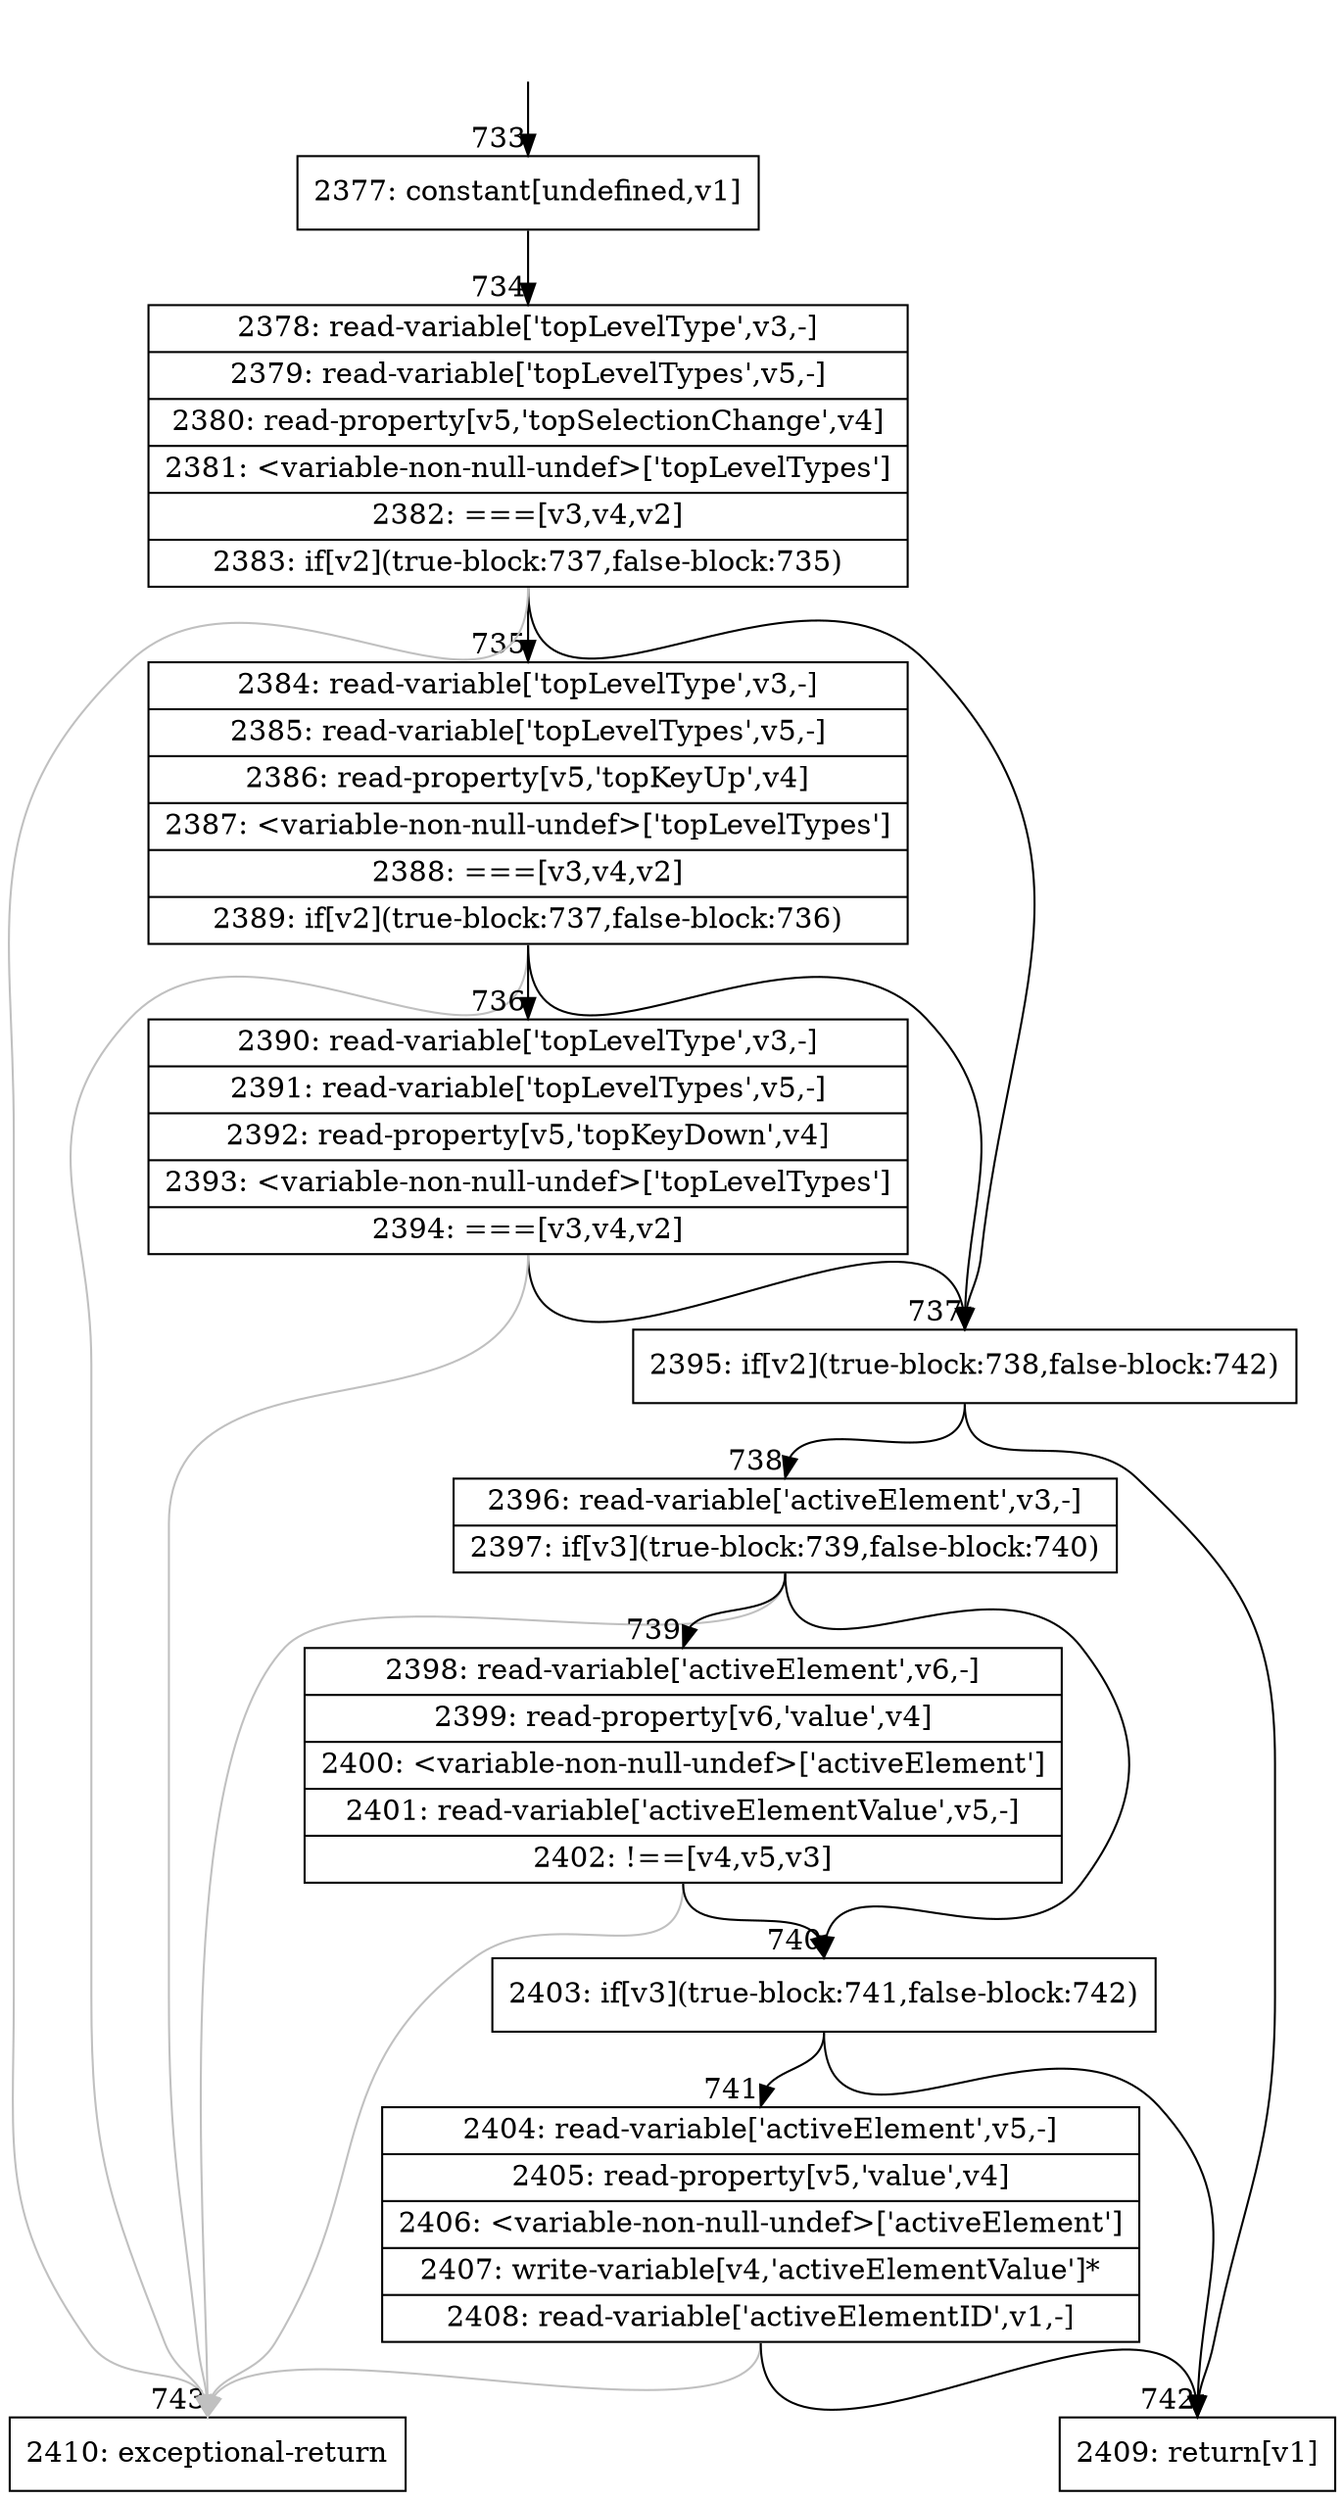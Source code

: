 digraph {
rankdir="TD"
BB_entry56[shape=none,label=""];
BB_entry56 -> BB733 [tailport=s, headport=n, headlabel="    733"]
BB733 [shape=record label="{2377: constant[undefined,v1]}" ] 
BB733 -> BB734 [tailport=s, headport=n, headlabel="      734"]
BB734 [shape=record label="{2378: read-variable['topLevelType',v3,-]|2379: read-variable['topLevelTypes',v5,-]|2380: read-property[v5,'topSelectionChange',v4]|2381: \<variable-non-null-undef\>['topLevelTypes']|2382: ===[v3,v4,v2]|2383: if[v2](true-block:737,false-block:735)}" ] 
BB734 -> BB737 [tailport=s, headport=n, headlabel="      737"]
BB734 -> BB735 [tailport=s, headport=n, headlabel="      735"]
BB734 -> BB743 [tailport=s, headport=n, color=gray, headlabel="      743"]
BB735 [shape=record label="{2384: read-variable['topLevelType',v3,-]|2385: read-variable['topLevelTypes',v5,-]|2386: read-property[v5,'topKeyUp',v4]|2387: \<variable-non-null-undef\>['topLevelTypes']|2388: ===[v3,v4,v2]|2389: if[v2](true-block:737,false-block:736)}" ] 
BB735 -> BB737 [tailport=s, headport=n]
BB735 -> BB736 [tailport=s, headport=n, headlabel="      736"]
BB735 -> BB743 [tailport=s, headport=n, color=gray]
BB736 [shape=record label="{2390: read-variable['topLevelType',v3,-]|2391: read-variable['topLevelTypes',v5,-]|2392: read-property[v5,'topKeyDown',v4]|2393: \<variable-non-null-undef\>['topLevelTypes']|2394: ===[v3,v4,v2]}" ] 
BB736 -> BB737 [tailport=s, headport=n]
BB736 -> BB743 [tailport=s, headport=n, color=gray]
BB737 [shape=record label="{2395: if[v2](true-block:738,false-block:742)}" ] 
BB737 -> BB738 [tailport=s, headport=n, headlabel="      738"]
BB737 -> BB742 [tailport=s, headport=n, headlabel="      742"]
BB738 [shape=record label="{2396: read-variable['activeElement',v3,-]|2397: if[v3](true-block:739,false-block:740)}" ] 
BB738 -> BB740 [tailport=s, headport=n, headlabel="      740"]
BB738 -> BB739 [tailport=s, headport=n, headlabel="      739"]
BB738 -> BB743 [tailport=s, headport=n, color=gray]
BB739 [shape=record label="{2398: read-variable['activeElement',v6,-]|2399: read-property[v6,'value',v4]|2400: \<variable-non-null-undef\>['activeElement']|2401: read-variable['activeElementValue',v5,-]|2402: !==[v4,v5,v3]}" ] 
BB739 -> BB740 [tailport=s, headport=n]
BB739 -> BB743 [tailport=s, headport=n, color=gray]
BB740 [shape=record label="{2403: if[v3](true-block:741,false-block:742)}" ] 
BB740 -> BB741 [tailport=s, headport=n, headlabel="      741"]
BB740 -> BB742 [tailport=s, headport=n]
BB741 [shape=record label="{2404: read-variable['activeElement',v5,-]|2405: read-property[v5,'value',v4]|2406: \<variable-non-null-undef\>['activeElement']|2407: write-variable[v4,'activeElementValue']*|2408: read-variable['activeElementID',v1,-]}" ] 
BB741 -> BB742 [tailport=s, headport=n]
BB741 -> BB743 [tailport=s, headport=n, color=gray]
BB742 [shape=record label="{2409: return[v1]}" ] 
BB743 [shape=record label="{2410: exceptional-return}" ] 
//#$~ 1357
}
